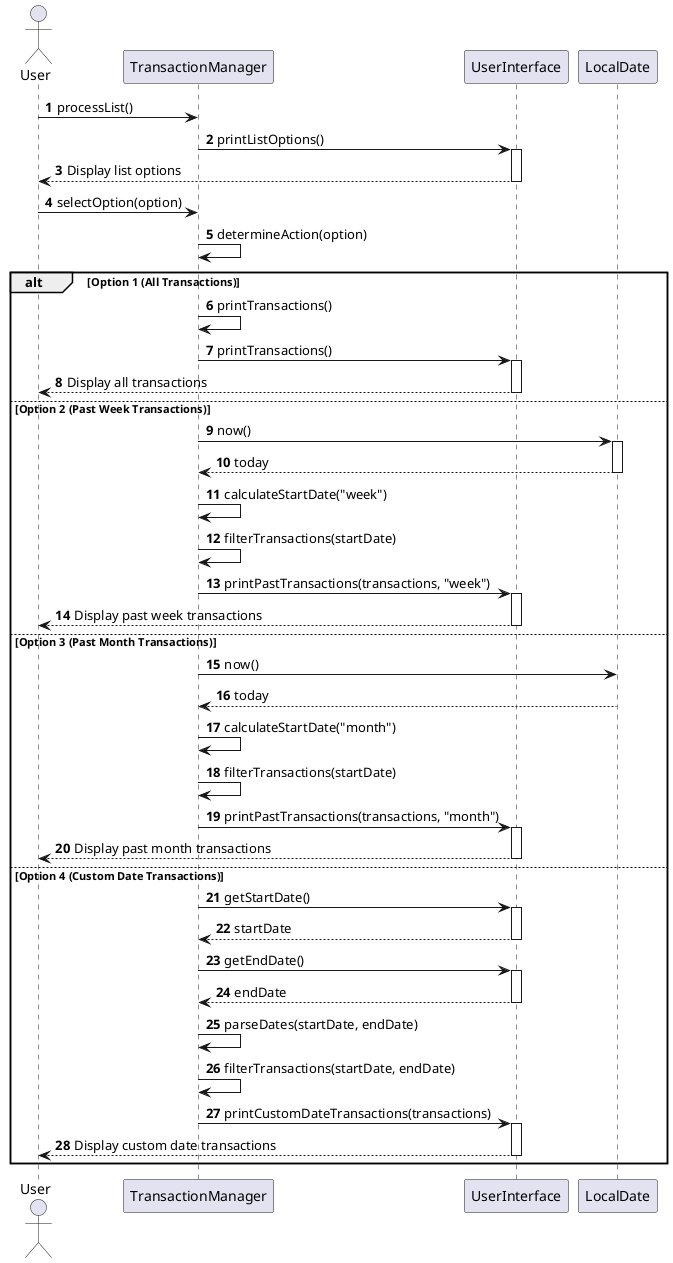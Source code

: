 @startuml
'https://plantuml.com/sequence-diagram

autonumber

actor User
participant "TransactionManager" as TM
participant "UserInterface" as UI
participant "LocalDate" as LD

User -> TM: processList()
TM -> UI: printListOptions()
activate UI
UI --> User: Display list options
deactivate UI
User -> TM: selectOption(option)
TM -> TM: determineAction(option)

alt Option 1 (All Transactions)
    TM -> TM: printTransactions()
    TM -> UI: printTransactions()
    activate UI
    UI --> User: Display all transactions
    deactivate UI
else Option 2 (Past Week Transactions)
    TM -> LD: now()
    activate LD
    LD --> TM: today
    deactivate LD
    TM -> TM: calculateStartDate("week")
    TM -> TM: filterTransactions(startDate)
    TM -> UI: printPastTransactions(transactions, "week")
    activate UI
    UI --> User: Display past week transactions
    deactivate UI
else Option 3 (Past Month Transactions)
    TM -> LD: now()
    LD --> TM: today
    TM -> TM: calculateStartDate("month")
    TM -> TM: filterTransactions(startDate)
    TM -> UI: printPastTransactions(transactions, "month")
    activate UI
    UI --> User: Display past month transactions
    deactivate UI
else Option 4 (Custom Date Transactions)
    TM -> UI: getStartDate()
    activate UI
    UI --> TM: startDate
    deactivate UI
    TM -> UI: getEndDate()
    activate UI
    UI --> TM: endDate
    deactivate UI
    TM -> TM: parseDates(startDate, endDate)
    TM -> TM: filterTransactions(startDate, endDate)
    TM -> UI: printCustomDateTransactions(transactions)
    activate UI
    UI --> User: Display custom date transactions
    deactivate UI
end
@enduml